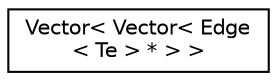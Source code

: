 digraph "Graphical Class Hierarchy"
{
 // LATEX_PDF_SIZE
  edge [fontname="Helvetica",fontsize="10",labelfontname="Helvetica",labelfontsize="10"];
  node [fontname="Helvetica",fontsize="10",shape=record];
  rankdir="LR";
  Node0 [label="Vector\< Vector\< Edge\l\< Te \> * \> \>",height=0.2,width=0.4,color="black", fillcolor="white", style="filled",URL="$class_vector.html",tooltip=" "];
}
